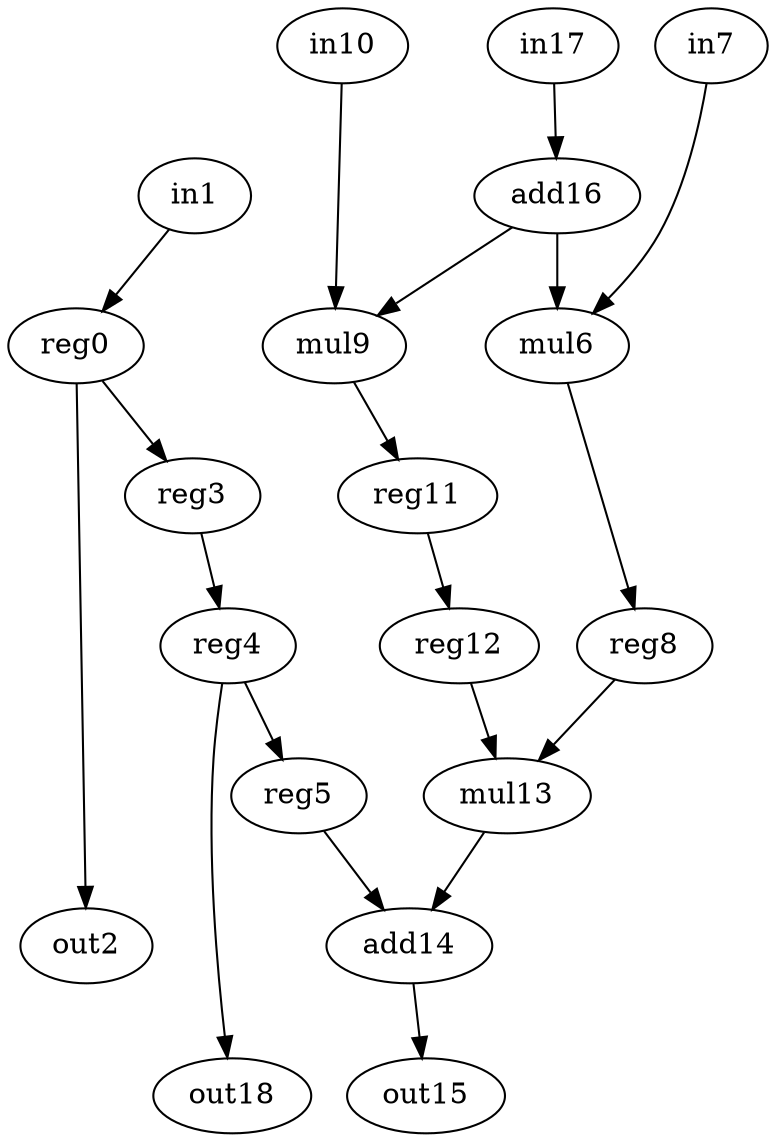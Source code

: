 digraph g {
0 [label = reg0;op = reg;]
1 [label = in1;op = in;]
2 [label = in10;op = in;]
3 [label = reg11;op = reg;]
4 [label = reg12;op = reg;]
5 [label = mul13;op = mul;]
6 [label = add14;op = add;]
7 [label = out15;op = out;]
8 [label = add16;op = addi;value = 2;]
9 [label = in17;op = in;]
10 [label = out18;op = out;]
11 [label = out2;op = out;]
12 [label = reg3;op = reg;]
13 [label = reg4;op = reg;]
14 [label = reg5;op = reg;]
15 [label = mul6;op = mul;]
16 [label = in7;op = in;]
17 [label = reg8;op = reg;]
18 [label = mul9;op = mul;]
0 -> 11 [port=0; weight=0;]
0 -> 12 [port=0; weight=0;]
1 -> 0 [port=0; weight=0;]
2 -> 18 [port=0; weight=0;]
3 -> 4 [port=0; weight=0;]
4 -> 5 [port=0; weight=0;]
5 -> 6 [port=0; weight=0;]
6 -> 7 [port=0; weight=0;]
8 -> 15 [port=0; weight=1;]
8 -> 18 [port=1; weight=0;]
9 -> 8 [port=0; weight=0;]
12 -> 13 [port=0; weight=0;]
13 -> 14 [port=0; weight=0;]
13 -> 10 [port=0; weight=0;]
14 -> 6 [port=1; weight=0;]
15 -> 17 [port=0; weight=0;]
16 -> 15 [port=1; weight=0;]
17 -> 5 [port=1; weight=0;]
18 -> 3 [port=0; weight=0;]
}
